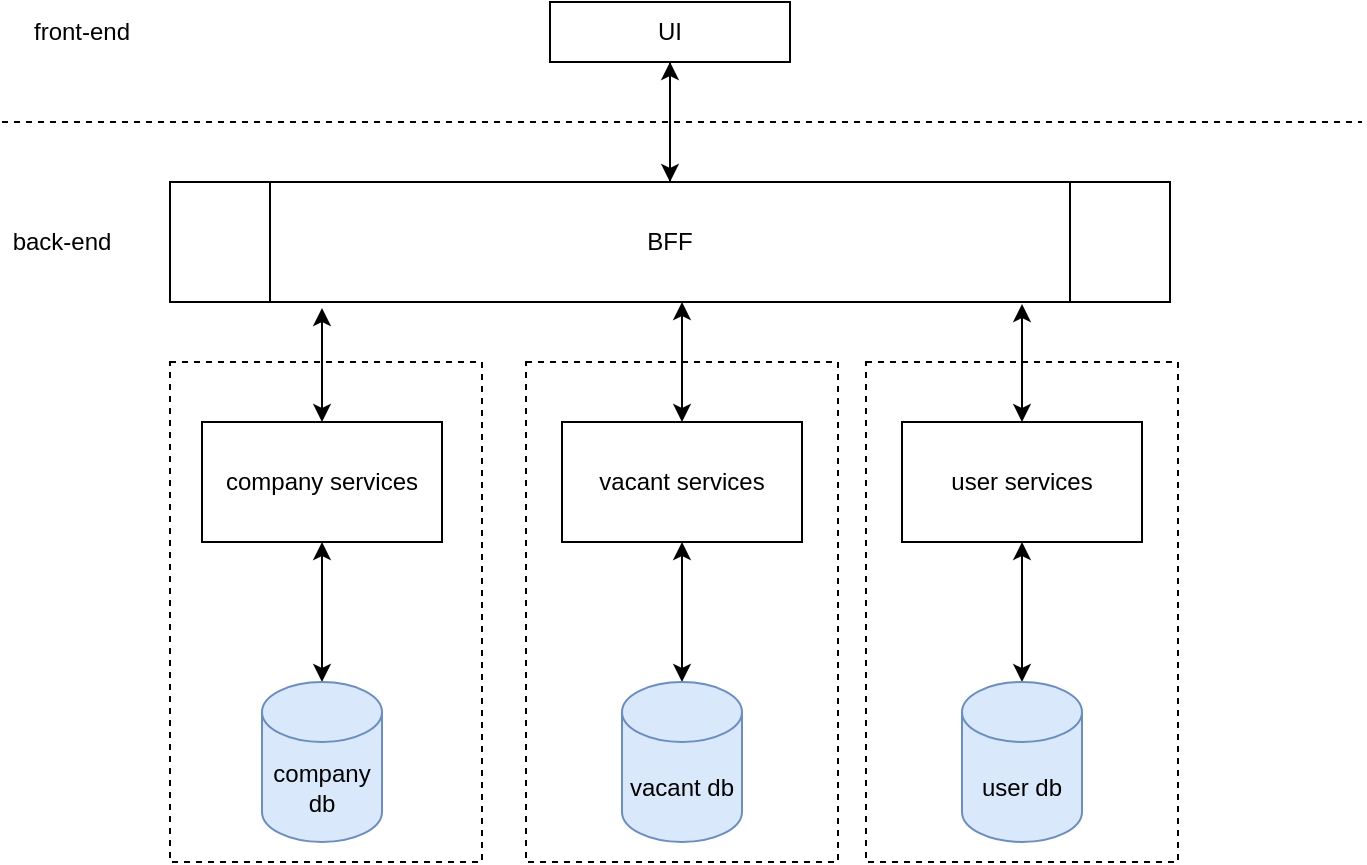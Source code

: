 <mxfile version="15.2.7" type="device"><diagram id="FrjyNXXxrf31NbEgvVy_" name="Page-1"><mxGraphModel dx="946" dy="589" grid="1" gridSize="10" guides="1" tooltips="1" connect="1" arrows="1" fold="1" page="1" pageScale="1" pageWidth="827" pageHeight="1169" math="0" shadow="0"><root><mxCell id="0"/><mxCell id="1" parent="0"/><mxCell id="BJwnQQixjF8wC6Q_c1l_-4" style="edgeStyle=orthogonalEdgeStyle;rounded=0;orthogonalLoop=1;jettySize=auto;html=1;entryX=0.5;entryY=0;entryDx=0;entryDy=0;" parent="1" source="BJwnQQixjF8wC6Q_c1l_-1" target="BJwnQQixjF8wC6Q_c1l_-2" edge="1"><mxGeometry relative="1" as="geometry"/></mxCell><mxCell id="BJwnQQixjF8wC6Q_c1l_-1" value="UI" style="rounded=0;whiteSpace=wrap;html=1;" parent="1" vertex="1"><mxGeometry x="294" y="50" width="120" height="30" as="geometry"/></mxCell><mxCell id="kf4qBY52NjIcWWhkIjTS-10" value="" style="edgeStyle=orthogonalEdgeStyle;rounded=0;orthogonalLoop=1;jettySize=auto;html=1;startArrow=classic;startFill=1;" parent="1" source="BJwnQQixjF8wC6Q_c1l_-2" target="kf4qBY52NjIcWWhkIjTS-1" edge="1"><mxGeometry relative="1" as="geometry"><Array as="points"><mxPoint x="360" y="220"/><mxPoint x="360" y="220"/></Array></mxGeometry></mxCell><mxCell id="kf4qBY52NjIcWWhkIjTS-12" style="edgeStyle=orthogonalEdgeStyle;rounded=0;orthogonalLoop=1;jettySize=auto;html=1;" parent="1" source="BJwnQQixjF8wC6Q_c1l_-2" edge="1"><mxGeometry relative="1" as="geometry"><mxPoint x="354" y="80" as="targetPoint"/></mxGeometry></mxCell><mxCell id="BJwnQQixjF8wC6Q_c1l_-2" value="BFF" style="shape=process;whiteSpace=wrap;html=1;backgroundOutline=1;" parent="1" vertex="1"><mxGeometry x="104" y="140" width="500" height="60" as="geometry"/></mxCell><mxCell id="kf4qBY52NjIcWWhkIjTS-6" style="edgeStyle=orthogonalEdgeStyle;rounded=0;orthogonalLoop=1;jettySize=auto;html=1;entryX=0.5;entryY=0;entryDx=0;entryDy=0;entryPerimeter=0;startArrow=classic;startFill=1;" parent="1" source="BJwnQQixjF8wC6Q_c1l_-5" edge="1"><mxGeometry relative="1" as="geometry"><mxPoint x="180" y="390" as="targetPoint"/><Array as="points"><mxPoint x="180" y="390"/><mxPoint x="180" y="390"/></Array></mxGeometry></mxCell><mxCell id="kf4qBY52NjIcWWhkIjTS-13" style="edgeStyle=orthogonalEdgeStyle;rounded=0;orthogonalLoop=1;jettySize=auto;html=1;entryX=0.152;entryY=1.05;entryDx=0;entryDy=0;entryPerimeter=0;startArrow=classic;startFill=1;" parent="1" source="BJwnQQixjF8wC6Q_c1l_-5" target="BJwnQQixjF8wC6Q_c1l_-2" edge="1"><mxGeometry relative="1" as="geometry"/></mxCell><mxCell id="BJwnQQixjF8wC6Q_c1l_-5" value="company services" style="rounded=0;whiteSpace=wrap;html=1;" parent="1" vertex="1"><mxGeometry x="120" y="260" width="120" height="60" as="geometry"/></mxCell><mxCell id="NIXWaLgclC9zMlHJFduv-21" value="" style="edgeStyle=orthogonalEdgeStyle;rounded=0;orthogonalLoop=1;jettySize=auto;html=1;startArrow=classic;startFill=1;" edge="1" parent="1" source="kf4qBY52NjIcWWhkIjTS-1" target="NIXWaLgclC9zMlHJFduv-16"><mxGeometry relative="1" as="geometry"/></mxCell><mxCell id="kf4qBY52NjIcWWhkIjTS-1" value="vacant services" style="rounded=0;whiteSpace=wrap;html=1;" parent="1" vertex="1"><mxGeometry x="300" y="260" width="120" height="60" as="geometry"/></mxCell><mxCell id="kf4qBY52NjIcWWhkIjTS-4" style="edgeStyle=orthogonalEdgeStyle;rounded=0;orthogonalLoop=1;jettySize=auto;html=1;startArrow=classic;startFill=1;entryX=0.5;entryY=0;entryDx=0;entryDy=0;entryPerimeter=0;" parent="1" source="kf4qBY52NjIcWWhkIjTS-2" target="NIXWaLgclC9zMlHJFduv-11" edge="1"><mxGeometry relative="1" as="geometry"><mxPoint x="530" y="390" as="targetPoint"/><Array as="points"/></mxGeometry></mxCell><mxCell id="kf4qBY52NjIcWWhkIjTS-15" style="edgeStyle=orthogonalEdgeStyle;rounded=0;orthogonalLoop=1;jettySize=auto;html=1;entryX=0.852;entryY=1.017;entryDx=0;entryDy=0;entryPerimeter=0;startArrow=classic;startFill=1;" parent="1" source="kf4qBY52NjIcWWhkIjTS-2" target="BJwnQQixjF8wC6Q_c1l_-2" edge="1"><mxGeometry relative="1" as="geometry"/></mxCell><mxCell id="kf4qBY52NjIcWWhkIjTS-2" value="user services" style="rounded=0;whiteSpace=wrap;html=1;" parent="1" vertex="1"><mxGeometry x="470" y="260" width="120" height="60" as="geometry"/></mxCell><mxCell id="kf4qBY52NjIcWWhkIjTS-18" value="" style="rounded=0;whiteSpace=wrap;html=1;fillColor=none;dashed=1;" parent="1" vertex="1"><mxGeometry x="104" y="230" width="156" height="250" as="geometry"/></mxCell><mxCell id="kf4qBY52NjIcWWhkIjTS-19" value="" style="rounded=0;whiteSpace=wrap;html=1;fillColor=none;dashed=1;" parent="1" vertex="1"><mxGeometry x="452" y="230" width="156" height="250" as="geometry"/></mxCell><mxCell id="kf4qBY52NjIcWWhkIjTS-21" value="front-end&lt;br&gt;" style="text;html=1;strokeColor=none;fillColor=none;align=center;verticalAlign=middle;whiteSpace=wrap;rounded=0;dashed=1;" parent="1" vertex="1"><mxGeometry x="30" y="55" width="60" height="20" as="geometry"/></mxCell><mxCell id="kf4qBY52NjIcWWhkIjTS-23" value="" style="endArrow=none;dashed=1;html=1;" parent="1" edge="1"><mxGeometry width="50" height="50" relative="1" as="geometry"><mxPoint x="20" y="110" as="sourcePoint"/><mxPoint x="700" y="110" as="targetPoint"/></mxGeometry></mxCell><mxCell id="kf4qBY52NjIcWWhkIjTS-24" value="back-end" style="text;html=1;strokeColor=none;fillColor=none;align=center;verticalAlign=middle;whiteSpace=wrap;rounded=0;dashed=1;" parent="1" vertex="1"><mxGeometry x="20" y="160" width="60" height="20" as="geometry"/></mxCell><mxCell id="NIXWaLgclC9zMlHJFduv-11" value="user db" style="shape=cylinder3;whiteSpace=wrap;html=1;boundedLbl=1;backgroundOutline=1;size=15;fillColor=#dae8fc;strokeColor=#6c8ebf;" vertex="1" parent="1"><mxGeometry x="500" y="390" width="60" height="80" as="geometry"/></mxCell><mxCell id="NIXWaLgclC9zMlHJFduv-16" value="vacant db" style="shape=cylinder3;whiteSpace=wrap;html=1;boundedLbl=1;backgroundOutline=1;size=15;fillColor=#dae8fc;strokeColor=#6c8ebf;" vertex="1" parent="1"><mxGeometry x="330" y="390" width="60" height="80" as="geometry"/></mxCell><mxCell id="NIXWaLgclC9zMlHJFduv-17" value="company db" style="shape=cylinder3;whiteSpace=wrap;html=1;boundedLbl=1;backgroundOutline=1;size=15;fillColor=#dae8fc;strokeColor=#6c8ebf;" vertex="1" parent="1"><mxGeometry x="150" y="390" width="60" height="80" as="geometry"/></mxCell><mxCell id="kf4qBY52NjIcWWhkIjTS-20" value="" style="rounded=0;whiteSpace=wrap;html=1;fillColor=none;dashed=1;" parent="1" vertex="1"><mxGeometry x="282" y="230" width="156" height="250" as="geometry"/></mxCell></root></mxGraphModel></diagram></mxfile>